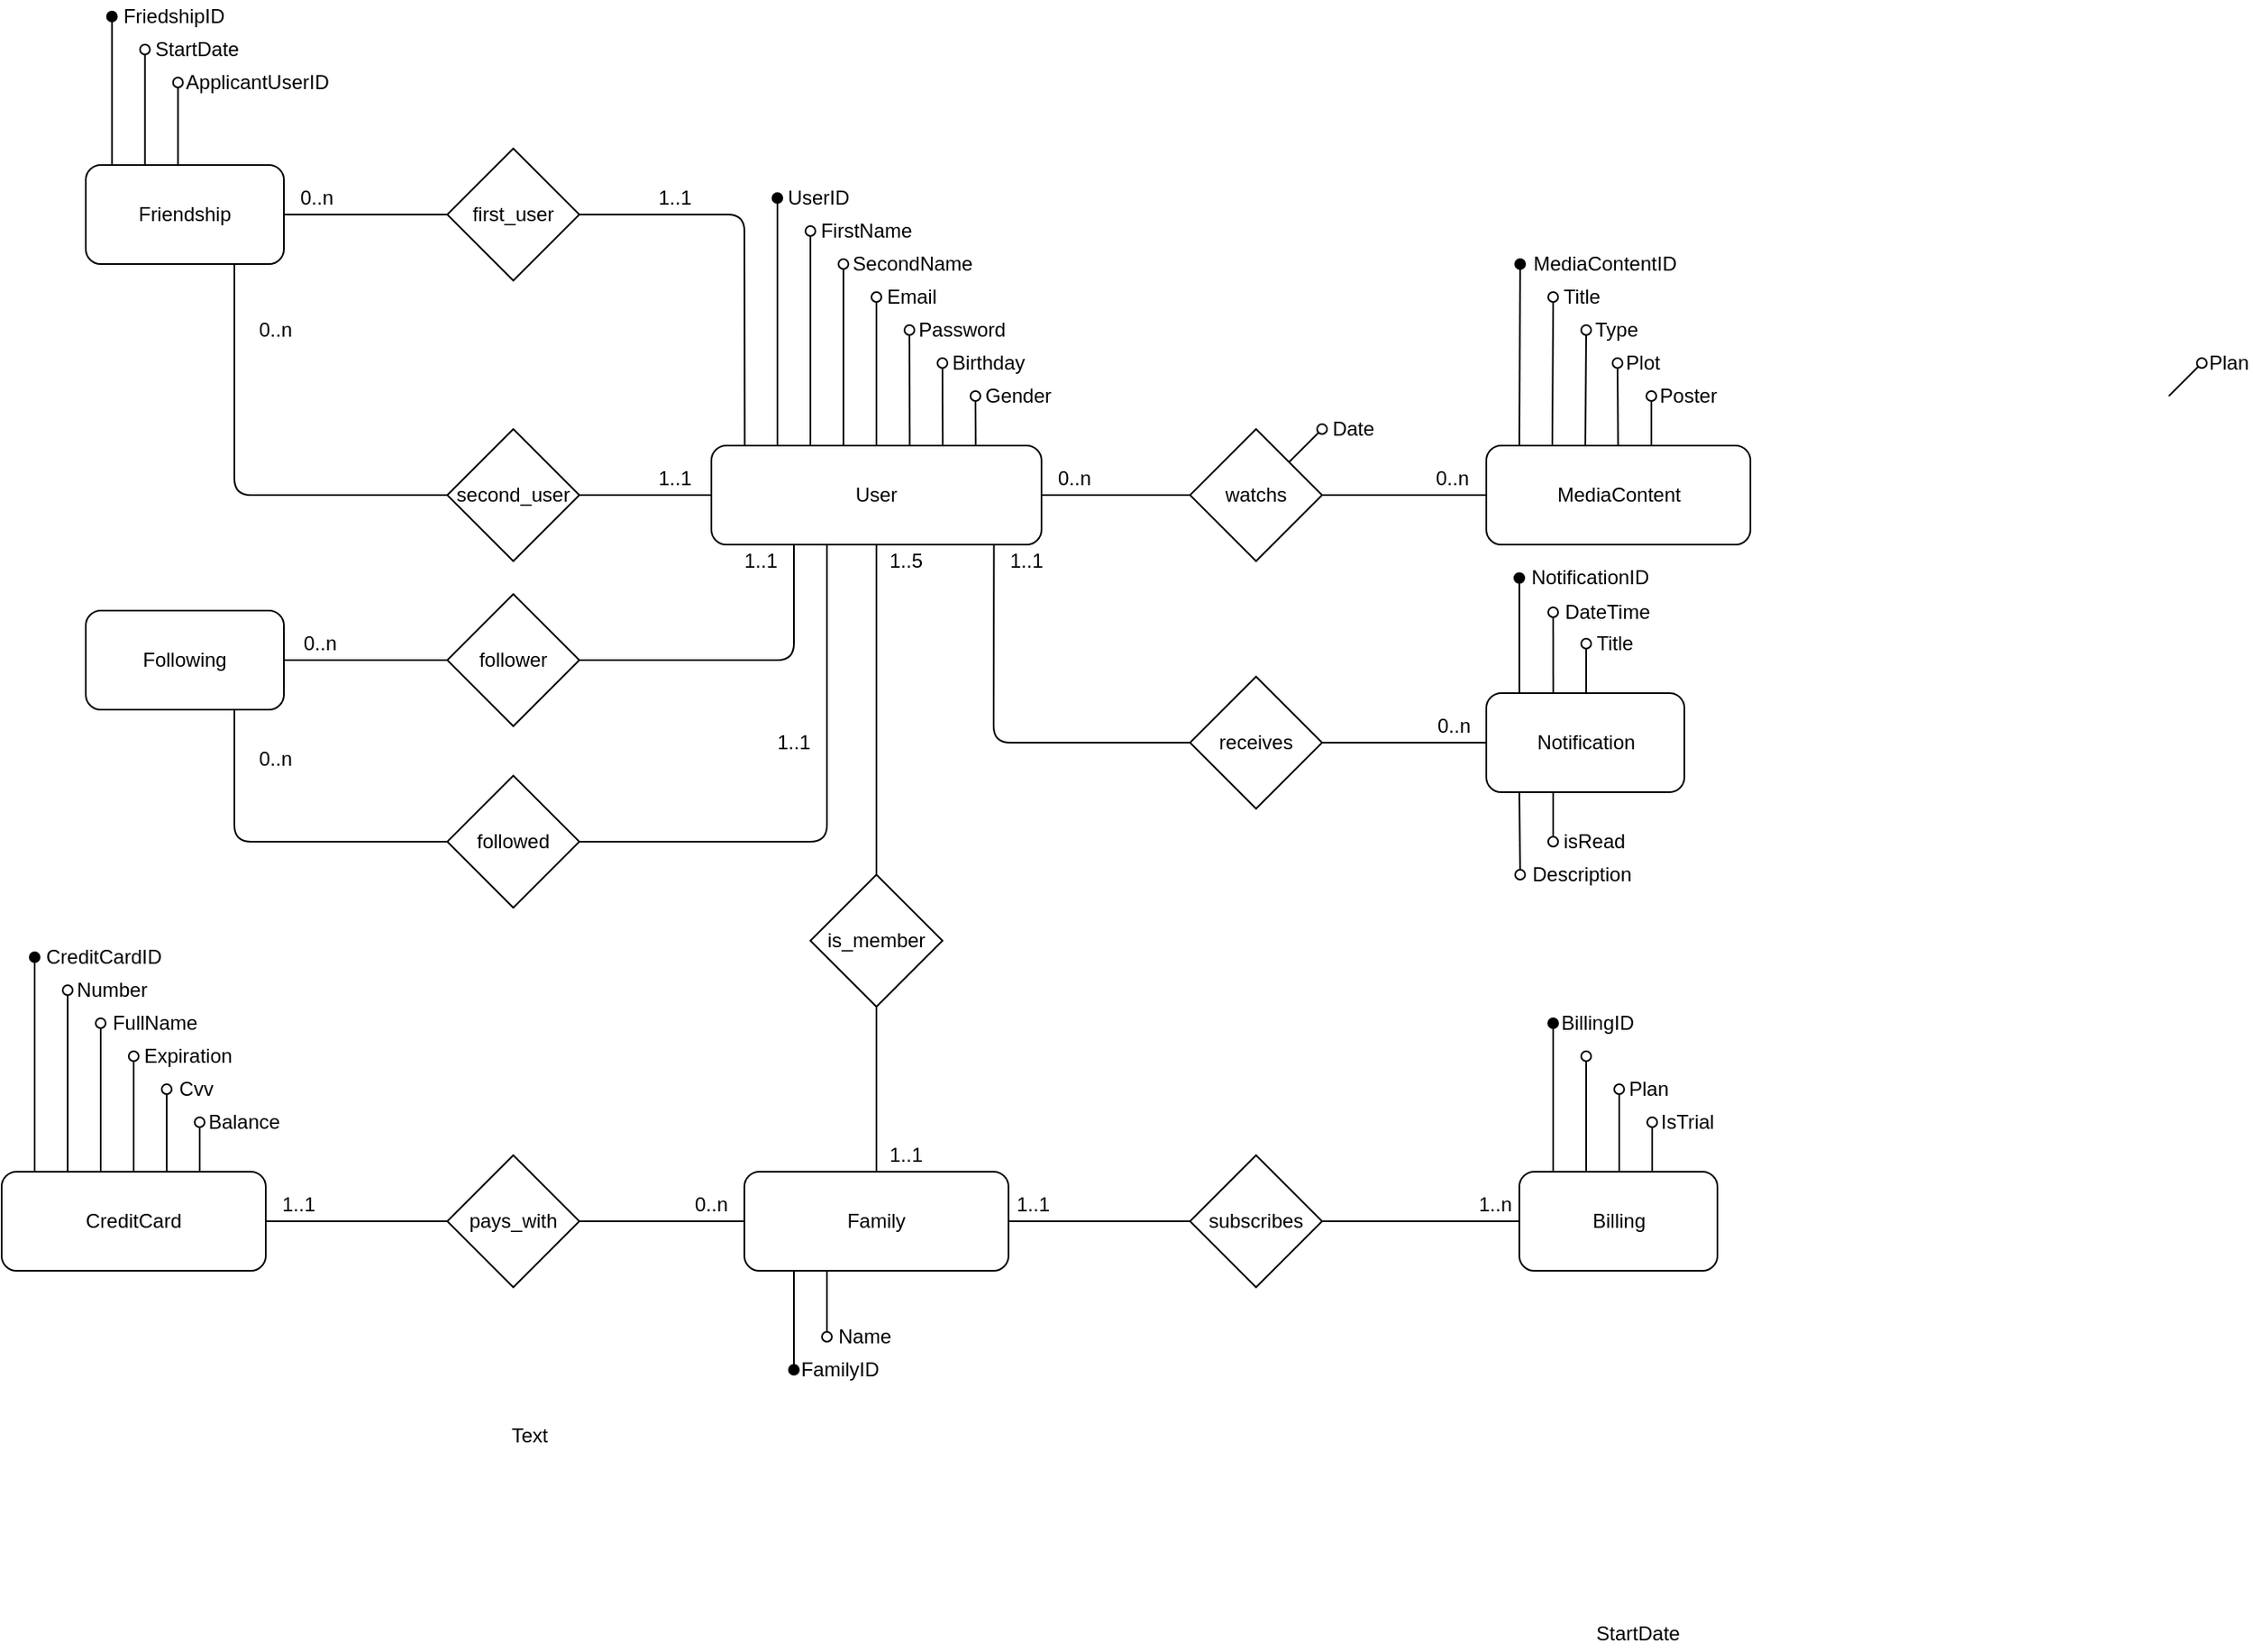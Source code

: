 <mxfile type="device" version="12.5.5"><diagram id="L1P09S_5hTDsqI9xaxgo" name="Page-1"><mxGraphModel grid="1" shadow="0" math="0" pageHeight="1169" pageWidth="827" pageScale="1" page="1" fold="1" arrows="1" connect="1" guides="1" gridSize="10" dy="1884" dx="2123" tooltips="1"><root><mxCell id="0"/><mxCell id="1" parent="0"/><mxCell id="2-4jXwVwvctBE40ZgtUO-1" value="User" parent="1" vertex="1" style="rounded=1;whiteSpace=wrap;html=1;"><mxGeometry as="geometry" height="60" width="200" x="-370" y="80"/></mxCell><mxCell id="2-4jXwVwvctBE40ZgtUO-2" value="" parent="1" style="endArrow=oval;html=1;endFill=1;" edge="1"><mxGeometry as="geometry" height="50" width="50" relative="1"><mxPoint as="sourcePoint" x="-330" y="80"/><mxPoint as="targetPoint" x="-330" y="-70"/></mxGeometry></mxCell><mxCell id="2-4jXwVwvctBE40ZgtUO-3" value="" parent="1" style="endArrow=oval;html=1;endFill=0;" edge="1"><mxGeometry as="geometry" height="50" width="50" relative="1"><mxPoint as="sourcePoint" x="-310" y="80"/><mxPoint as="targetPoint" x="-310" y="-50"/></mxGeometry></mxCell><mxCell id="2-4jXwVwvctBE40ZgtUO-4" value="UserID" parent="1" vertex="1" style="text;html=1;strokeColor=none;fillColor=none;align=center;verticalAlign=middle;whiteSpace=wrap;rounded=0;"><mxGeometry as="geometry" height="20" width="40" x="-325" y="-80"/></mxCell><mxCell id="2-4jXwVwvctBE40ZgtUO-6" value="FirstName" parent="1" vertex="1" style="text;html=1;strokeColor=none;fillColor=none;align=center;verticalAlign=middle;whiteSpace=wrap;rounded=0;"><mxGeometry as="geometry" height="20" width="60" x="-306" y="-60"/></mxCell><mxCell id="2-4jXwVwvctBE40ZgtUO-7" value="" parent="1" style="endArrow=oval;html=1;endFill=0;" edge="1"><mxGeometry as="geometry" height="50" width="50" relative="1"><mxPoint as="sourcePoint" x="-290" y="80"/><mxPoint as="targetPoint" x="-290" y="-30"/></mxGeometry></mxCell><mxCell id="2-4jXwVwvctBE40ZgtUO-8" value="SecondName" parent="1" vertex="1" style="text;html=1;strokeColor=none;fillColor=none;align=center;verticalAlign=middle;whiteSpace=wrap;rounded=0;"><mxGeometry as="geometry" height="20" width="76" x="-286" y="-40"/></mxCell><mxCell id="2-4jXwVwvctBE40ZgtUO-11" value="" parent="1" style="endArrow=oval;html=1;endFill=0;" edge="1"><mxGeometry as="geometry" height="50" width="50" relative="1"><mxPoint as="sourcePoint" x="-270" y="80"/><mxPoint as="targetPoint" x="-270" y="-10"/></mxGeometry></mxCell><mxCell id="2-4jXwVwvctBE40ZgtUO-12" value="" parent="1" style="endArrow=oval;html=1;endFill=0;" edge="1"><mxGeometry as="geometry" height="50" width="50" relative="1"><mxPoint as="sourcePoint" x="-249.83" y="80"/><mxPoint as="targetPoint" x="-250" y="10"/></mxGeometry></mxCell><mxCell id="2-4jXwVwvctBE40ZgtUO-13" value="" parent="1" style="endArrow=oval;html=1;endFill=0;" edge="1"><mxGeometry as="geometry" height="50" width="50" relative="1"><mxPoint as="sourcePoint" x="-229.83" y="80"/><mxPoint as="targetPoint" x="-230" y="30"/></mxGeometry></mxCell><mxCell id="2-4jXwVwvctBE40ZgtUO-14" value="" parent="1" style="endArrow=oval;html=1;endFill=0;" edge="1"><mxGeometry as="geometry" height="50" width="50" relative="1"><mxPoint as="sourcePoint" x="-209.83" y="80"/><mxPoint as="targetPoint" x="-210" y="50"/></mxGeometry></mxCell><mxCell id="2-4jXwVwvctBE40ZgtUO-15" value="Email" parent="1" vertex="1" style="text;html=1;strokeColor=none;fillColor=none;align=center;verticalAlign=middle;whiteSpace=wrap;rounded=0;"><mxGeometry as="geometry" height="20" width="37" x="-267" y="-20"/></mxCell><mxCell id="2-4jXwVwvctBE40ZgtUO-16" value="Birthday" parent="1" vertex="1" style="text;html=1;strokeColor=none;fillColor=none;align=center;verticalAlign=middle;whiteSpace=wrap;rounded=0;"><mxGeometry as="geometry" height="20" width="44" x="-224" y="20"/></mxCell><mxCell id="2-4jXwVwvctBE40ZgtUO-17" value="Gender" parent="1" vertex="1" style="text;html=1;strokeColor=none;fillColor=none;align=center;verticalAlign=middle;whiteSpace=wrap;rounded=0;"><mxGeometry as="geometry" height="20" width="40" x="-203.76" y="40"/></mxCell><mxCell id="2-4jXwVwvctBE40ZgtUO-18" value="Password" parent="1" vertex="1" style="text;html=1;strokeColor=none;fillColor=none;align=center;verticalAlign=middle;whiteSpace=wrap;rounded=0;"><mxGeometry as="geometry" height="20" width="54" x="-245"/></mxCell><mxCell id="2-4jXwVwvctBE40ZgtUO-20" value="CreditCard" parent="1" vertex="1" style="rounded=1;whiteSpace=wrap;html=1;"><mxGeometry as="geometry" height="60" width="160" x="-800" y="520"/></mxCell><mxCell id="2-4jXwVwvctBE40ZgtUO-21" source="2-4jXwVwvctBE40ZgtUO-20" value="" parent="1" style="endArrow=oval;html=1;endFill=0;exitX=0.25;exitY=0;exitDx=0;exitDy=0;" edge="1"><mxGeometry as="geometry" height="50" width="50" relative="1"><mxPoint as="sourcePoint" x="-760" y="500"/><mxPoint as="targetPoint" x="-760" y="410"/></mxGeometry></mxCell><mxCell id="2-4jXwVwvctBE40ZgtUO-22" value="Number" parent="1" vertex="1" style="text;html=1;strokeColor=none;fillColor=none;align=center;verticalAlign=middle;whiteSpace=wrap;rounded=0;"><mxGeometry as="geometry" height="20" width="46" x="-756" y="400"/></mxCell><mxCell id="2-4jXwVwvctBE40ZgtUO-23" source="2-4jXwVwvctBE40ZgtUO-20" value="" parent="1" style="endArrow=oval;html=1;endFill=0;exitX=0.375;exitY=0;exitDx=0;exitDy=0;exitPerimeter=0;" edge="1"><mxGeometry as="geometry" height="50" width="50" relative="1"><mxPoint as="sourcePoint" x="-740" y="500"/><mxPoint as="targetPoint" x="-740" y="430"/></mxGeometry></mxCell><mxCell id="2-4jXwVwvctBE40ZgtUO-25" value="FullName" parent="1" vertex="1" style="text;html=1;strokeColor=none;fillColor=none;align=center;verticalAlign=middle;whiteSpace=wrap;rounded=0;"><mxGeometry as="geometry" height="20" width="58" x="-736" y="420"/></mxCell><mxCell id="2-4jXwVwvctBE40ZgtUO-26" source="2-4jXwVwvctBE40ZgtUO-20" value="" parent="1" style="endArrow=oval;html=1;endFill=0;exitX=0.5;exitY=0;exitDx=0;exitDy=0;" edge="1"><mxGeometry as="geometry" height="50" width="50" relative="1"><mxPoint as="sourcePoint" x="-720" y="500"/><mxPoint as="targetPoint" x="-720" y="450"/></mxGeometry></mxCell><mxCell id="2-4jXwVwvctBE40ZgtUO-28" value="Expiration" parent="1" vertex="1" style="text;html=1;strokeColor=none;fillColor=none;align=center;verticalAlign=middle;whiteSpace=wrap;rounded=0;"><mxGeometry as="geometry" height="20" width="58" x="-716" y="440"/></mxCell><mxCell id="2-4jXwVwvctBE40ZgtUO-29" source="2-4jXwVwvctBE40ZgtUO-20" value="" parent="1" style="endArrow=oval;html=1;endFill=0;exitX=0.625;exitY=0;exitDx=0;exitDy=0;exitPerimeter=0;" edge="1"><mxGeometry as="geometry" height="50" width="50" relative="1"><mxPoint as="sourcePoint" x="-700" y="500"/><mxPoint as="targetPoint" x="-700" y="470"/></mxGeometry></mxCell><mxCell id="2-4jXwVwvctBE40ZgtUO-30" value="Cvv" parent="1" vertex="1" style="text;html=1;strokeColor=none;fillColor=none;align=center;verticalAlign=middle;whiteSpace=wrap;rounded=0;"><mxGeometry as="geometry" height="20" width="30" x="-697" y="460"/></mxCell><mxCell id="2-4jXwVwvctBE40ZgtUO-31" value="subscribes" parent="1" vertex="1" style="rhombus;whiteSpace=wrap;html=1;"><mxGeometry as="geometry" height="80" width="80" x="-80" y="510"/></mxCell><mxCell id="2-4jXwVwvctBE40ZgtUO-32" source="2-4jXwVwvctBE40ZgtUO-45" value="" parent="1" style="endArrow=none;html=1;entryX=0;entryY=0.5;entryDx=0;entryDy=0;exitX=0;exitY=1;exitDx=0;exitDy=0;" edge="1" target="2-4jXwVwvctBE40ZgtUO-31"><mxGeometry as="geometry" height="50" width="50" relative="1"><mxPoint as="sourcePoint" x="-140" y="600"/><mxPoint as="targetPoint" x="20" y="590"/></mxGeometry></mxCell><mxCell id="2-4jXwVwvctBE40ZgtUO-33" source="2-4jXwVwvctBE40ZgtUO-31" value="" parent="1" style="endArrow=none;html=1;exitX=1;exitY=0.5;exitDx=0;exitDy=0;entryX=0;entryY=0.5;entryDx=0;entryDy=0;" edge="1" target="2-4jXwVwvctBE40ZgtUO-43"><mxGeometry as="geometry" height="50" width="50" relative="1"><mxPoint as="sourcePoint" x="40" y="660"/><mxPoint as="targetPoint" x="330" y="660"/></mxGeometry></mxCell><mxCell id="2-4jXwVwvctBE40ZgtUO-35" value="" parent="1" style="endArrow=oval;html=1;endFill=0;" edge="1"><mxGeometry as="geometry" height="50" width="50" relative="1"><mxPoint as="sourcePoint" x="513" y="50"/><mxPoint as="targetPoint" x="533" y="30"/></mxGeometry></mxCell><mxCell id="2-4jXwVwvctBE40ZgtUO-36" value="Plan" parent="1" vertex="1" style="text;html=1;strokeColor=none;fillColor=none;align=center;verticalAlign=middle;whiteSpace=wrap;rounded=0;"><mxGeometry as="geometry" height="20" width="27" x="536" y="20"/></mxCell><mxCell id="2-4jXwVwvctBE40ZgtUO-43" value="Billing" parent="1" vertex="1" style="rounded=1;whiteSpace=wrap;html=1;"><mxGeometry as="geometry" height="60" width="120" x="119.5" y="520"/></mxCell><mxCell id="2-4jXwVwvctBE40ZgtUO-44" value="1..n" parent="1" vertex="1" style="text;html=1;strokeColor=none;fillColor=none;align=center;verticalAlign=middle;whiteSpace=wrap;rounded=0;"><mxGeometry as="geometry" height="20" width="30" x="89.5" y="530"/></mxCell><mxCell id="2-4jXwVwvctBE40ZgtUO-45" value="1..1" parent="1" vertex="1" style="text;html=1;strokeColor=none;fillColor=none;align=center;verticalAlign=middle;whiteSpace=wrap;rounded=0;"><mxGeometry as="geometry" height="20" width="30" x="-190" y="530"/></mxCell><mxCell id="2-4jXwVwvctBE40ZgtUO-46" value="" parent="1" style="endArrow=oval;html=1;endFill=1;" edge="1"><mxGeometry as="geometry" height="50" width="50" relative="1"><mxPoint as="sourcePoint" x="140" y="520"/><mxPoint as="targetPoint" x="140" y="430"/></mxGeometry></mxCell><mxCell id="2-4jXwVwvctBE40ZgtUO-47" value="BillingID" parent="1" vertex="1" style="text;html=1;strokeColor=none;fillColor=none;align=center;verticalAlign=middle;whiteSpace=wrap;rounded=0;"><mxGeometry as="geometry" height="20" width="46" x="144" y="420"/></mxCell><mxCell id="2-4jXwVwvctBE40ZgtUO-48" value="" parent="1" style="endArrow=oval;html=1;endFill=0;" edge="1"><mxGeometry as="geometry" height="50" width="50" relative="1"><mxPoint as="sourcePoint" x="160" y="520"/><mxPoint as="targetPoint" x="160" y="450"/></mxGeometry></mxCell><mxCell id="2-4jXwVwvctBE40ZgtUO-49" value="Plan" parent="1" vertex="1" style="text;html=1;strokeColor=none;fillColor=none;align=center;verticalAlign=middle;whiteSpace=wrap;rounded=0;"><mxGeometry as="geometry" height="20" width="26" x="185" y="460"/></mxCell><mxCell id="2-4jXwVwvctBE40ZgtUO-50" value="" parent="1" style="endArrow=oval;html=1;endFill=0;" edge="1"><mxGeometry as="geometry" height="50" width="50" relative="1"><mxPoint as="sourcePoint" x="180" y="520"/><mxPoint as="targetPoint" x="180" y="470"/></mxGeometry></mxCell><mxCell id="2-4jXwVwvctBE40ZgtUO-51" value="StartDate" parent="1" vertex="1" style="text;html=1;strokeColor=none;fillColor=none;align=center;verticalAlign=middle;whiteSpace=wrap;rounded=0;"><mxGeometry as="geometry" height="20" width="55" x="164" y="790"/></mxCell><mxCell id="2-4jXwVwvctBE40ZgtUO-52" value="" parent="1" style="endArrow=oval;html=1;endFill=0;" edge="1"><mxGeometry as="geometry" height="50" width="50" relative="1"><mxPoint as="sourcePoint" x="200" y="520"/><mxPoint as="targetPoint" x="200" y="490"/></mxGeometry></mxCell><mxCell id="2-4jXwVwvctBE40ZgtUO-53" value="IsTrial" parent="1" vertex="1" style="text;html=1;strokeColor=none;fillColor=none;align=center;verticalAlign=middle;whiteSpace=wrap;rounded=0;"><mxGeometry as="geometry" height="20" width="37" x="203" y="480"/></mxCell><mxCell id="2-4jXwVwvctBE40ZgtUO-54" value="pays_with" parent="1" vertex="1" style="rhombus;whiteSpace=wrap;html=1;"><mxGeometry as="geometry" height="80" width="80" x="-530" y="510"/></mxCell><mxCell id="2-4jXwVwvctBE40ZgtUO-55" source="2-4jXwVwvctBE40ZgtUO-20" value="" parent="1" style="endArrow=none;html=1;exitX=1;exitY=0.5;exitDx=0;exitDy=0;entryX=0;entryY=0.5;entryDx=0;entryDy=0;" edge="1" target="2-4jXwVwvctBE40ZgtUO-54"><mxGeometry as="geometry" height="50" width="50" relative="1"><mxPoint as="sourcePoint" x="-600" y="670"/><mxPoint as="targetPoint" x="-550" y="620"/></mxGeometry></mxCell><mxCell id="2-4jXwVwvctBE40ZgtUO-56" source="2-4jXwVwvctBE40ZgtUO-54" value="" parent="1" style="endArrow=none;html=1;exitX=1;exitY=0.5;exitDx=0;exitDy=0;entryX=1;entryY=1;entryDx=0;entryDy=0;" edge="1" target="2-4jXwVwvctBE40ZgtUO-59"><mxGeometry as="geometry" height="50" width="50" relative="1"><mxPoint as="sourcePoint" x="-440" y="640"/><mxPoint as="targetPoint" x="-430" y="590"/></mxGeometry></mxCell><mxCell id="2-4jXwVwvctBE40ZgtUO-57" value="1..1" parent="1" vertex="1" style="text;html=1;strokeColor=none;fillColor=none;align=center;verticalAlign=middle;whiteSpace=wrap;rounded=0;"><mxGeometry as="geometry" height="20" width="40" x="-640" y="530"/></mxCell><mxCell id="2-4jXwVwvctBE40ZgtUO-59" value="0..n" parent="1" vertex="1" style="text;html=1;strokeColor=none;fillColor=none;align=center;verticalAlign=middle;whiteSpace=wrap;rounded=0;"><mxGeometry as="geometry" height="20" width="40" x="-390" y="530"/></mxCell><mxCell id="iwlyGIlULVPHcYaXjed1-1" value="Family" parent="1" vertex="1" style="rounded=1;whiteSpace=wrap;html=1;"><mxGeometry as="geometry" height="60" width="160" x="-350" y="520"/></mxCell><mxCell id="iwlyGIlULVPHcYaXjed1-2" value="" parent="1" style="endArrow=none;html=1;endFill=0;startArrow=oval;startFill=1;" edge="1"><mxGeometry as="geometry" height="50" width="50" relative="1"><mxPoint as="sourcePoint" x="-320" y="640"/><mxPoint as="targetPoint" x="-320" y="580"/></mxGeometry></mxCell><mxCell id="iwlyGIlULVPHcYaXjed1-3" value="FamilyID" parent="1" vertex="1" style="text;html=1;strokeColor=none;fillColor=none;align=center;verticalAlign=middle;whiteSpace=wrap;rounded=0;"><mxGeometry as="geometry" height="20" width="56" x="-320" y="630"/></mxCell><mxCell id="iwlyGIlULVPHcYaXjed1-4" value="" parent="1" style="endArrow=none;html=1;endFill=0;startArrow=oval;startFill=0;" edge="1"><mxGeometry as="geometry" height="50" width="50" relative="1"><mxPoint as="sourcePoint" x="-300" y="620"/><mxPoint as="targetPoint" x="-300" y="580"/></mxGeometry></mxCell><mxCell id="iwlyGIlULVPHcYaXjed1-5" value="Name" parent="1" vertex="1" style="text;html=1;strokeColor=none;fillColor=none;align=center;verticalAlign=middle;whiteSpace=wrap;rounded=0;"><mxGeometry as="geometry" height="20" width="46" x="-300" y="610"/></mxCell><mxCell id="iwlyGIlULVPHcYaXjed1-6" value="is_member" parent="1" vertex="1" style="rhombus;whiteSpace=wrap;html=1;"><mxGeometry as="geometry" height="80" width="80" x="-310" y="340"/></mxCell><mxCell id="iwlyGIlULVPHcYaXjed1-7" source="iwlyGIlULVPHcYaXjed1-6" value="" parent="1" style="endArrow=none;html=1;entryX=0.5;entryY=1;entryDx=0;entryDy=0;exitX=0.5;exitY=0;exitDx=0;exitDy=0;" edge="1" target="2-4jXwVwvctBE40ZgtUO-1"><mxGeometry as="geometry" height="50" width="50" relative="1"><mxPoint as="sourcePoint" x="-130" y="350"/><mxPoint as="targetPoint" x="-80" y="300"/></mxGeometry></mxCell><mxCell id="iwlyGIlULVPHcYaXjed1-8" source="iwlyGIlULVPHcYaXjed1-1" value="" parent="1" style="endArrow=none;html=1;entryX=0.5;entryY=1;entryDx=0;entryDy=0;exitX=0.5;exitY=0;exitDx=0;exitDy=0;" edge="1" target="iwlyGIlULVPHcYaXjed1-6"><mxGeometry as="geometry" height="50" width="50" relative="1"><mxPoint as="sourcePoint" x="-150" y="400"/><mxPoint as="targetPoint" x="-100" y="350"/></mxGeometry></mxCell><mxCell id="iwlyGIlULVPHcYaXjed1-9" value="1..1" parent="1" vertex="1" style="text;html=1;strokeColor=none;fillColor=none;align=center;verticalAlign=middle;whiteSpace=wrap;rounded=0;"><mxGeometry as="geometry" height="20" width="30" x="-267" y="500"/></mxCell><mxCell id="iwlyGIlULVPHcYaXjed1-10" value="1..5" parent="1" vertex="1" style="text;html=1;strokeColor=none;fillColor=none;align=center;verticalAlign=middle;whiteSpace=wrap;rounded=0;"><mxGeometry as="geometry" height="20" width="30" x="-267" y="140"/></mxCell><mxCell id="5aN66x5eL9GdeBPAM2HW-1" value="" parent="1" style="endArrow=oval;html=1;endFill=1;" edge="1"><mxGeometry as="geometry" height="50" width="50" relative="1"><mxPoint as="sourcePoint" x="-780" y="520"/><mxPoint as="targetPoint" x="-780" y="390"/></mxGeometry></mxCell><mxCell id="5aN66x5eL9GdeBPAM2HW-2" value="CreditCardID" parent="1" vertex="1" style="text;html=1;strokeColor=none;fillColor=none;align=center;verticalAlign=middle;whiteSpace=wrap;rounded=0;"><mxGeometry as="geometry" height="20" width="76" x="-776" y="380"/></mxCell><mxCell id="5aN66x5eL9GdeBPAM2HW-3" value="" parent="1" style="endArrow=oval;html=1;endFill=0;exitX=0.625;exitY=0;exitDx=0;exitDy=0;exitPerimeter=0;" edge="1"><mxGeometry as="geometry" height="50" width="50" relative="1"><mxPoint as="sourcePoint" x="-680.03" y="520"/><mxPoint as="targetPoint" x="-680.03" y="490"/></mxGeometry></mxCell><mxCell id="5aN66x5eL9GdeBPAM2HW-4" value="Balance" parent="1" vertex="1" style="text;html=1;strokeColor=none;fillColor=none;align=center;verticalAlign=middle;whiteSpace=wrap;rounded=0;"><mxGeometry as="geometry" height="20" width="48" x="-677" y="480"/></mxCell><mxCell id="5aN66x5eL9GdeBPAM2HW-6" value="MediaContent" parent="1" vertex="1" style="rounded=1;whiteSpace=wrap;html=1;"><mxGeometry as="geometry" height="60" width="160" x="99.5" y="80"/></mxCell><mxCell id="5aN66x5eL9GdeBPAM2HW-15" value="" parent="1" style="endArrow=oval;html=1;endFill=1;" edge="1"><mxGeometry as="geometry" height="50" width="50" relative="1"><mxPoint as="sourcePoint" x="119.5" y="80"/><mxPoint as="targetPoint" x="120" y="-30"/></mxGeometry></mxCell><mxCell id="5aN66x5eL9GdeBPAM2HW-16" value="MediaContentID" parent="1" vertex="1" style="text;html=1;strokeColor=none;fillColor=none;align=center;verticalAlign=middle;whiteSpace=wrap;rounded=0;"><mxGeometry as="geometry" height="20" width="96.5" x="122.5" y="-40"/></mxCell><mxCell id="5aN66x5eL9GdeBPAM2HW-17" value="" parent="1" style="endArrow=oval;html=1;endFill=0;" edge="1"><mxGeometry as="geometry" height="50" width="50" relative="1"><mxPoint as="sourcePoint" x="139.5" y="80"/><mxPoint as="targetPoint" x="140" y="-10"/></mxGeometry></mxCell><mxCell id="5aN66x5eL9GdeBPAM2HW-18" value="Type" parent="1" vertex="1" style="text;html=1;strokeColor=none;fillColor=none;align=center;verticalAlign=middle;whiteSpace=wrap;rounded=0;"><mxGeometry as="geometry" height="20" width="28.5" x="164"/></mxCell><mxCell id="5aN66x5eL9GdeBPAM2HW-19" value="" parent="1" style="endArrow=oval;html=1;endFill=0;" edge="1"><mxGeometry as="geometry" height="50" width="50" relative="1"><mxPoint as="sourcePoint" x="159.5" y="80"/><mxPoint as="targetPoint" x="160" y="10"/></mxGeometry></mxCell><mxCell id="5aN66x5eL9GdeBPAM2HW-20" value="Title" parent="1" vertex="1" style="text;html=1;strokeColor=none;fillColor=none;align=center;verticalAlign=middle;whiteSpace=wrap;rounded=0;"><mxGeometry as="geometry" height="20" width="26.5" x="144" y="-20"/></mxCell><mxCell id="5aN66x5eL9GdeBPAM2HW-21" value="" parent="1" style="endArrow=oval;html=1;endFill=0;" edge="1"><mxGeometry as="geometry" height="50" width="50" relative="1"><mxPoint as="sourcePoint" x="199.5" y="80"/><mxPoint as="targetPoint" x="199.5" y="50"/></mxGeometry></mxCell><mxCell id="5aN66x5eL9GdeBPAM2HW-22" value="Poster" parent="1" vertex="1" style="text;html=1;strokeColor=none;fillColor=none;align=center;verticalAlign=middle;whiteSpace=wrap;rounded=0;"><mxGeometry as="geometry" height="20" width="37.5" x="202.5" y="40"/></mxCell><mxCell id="5aN66x5eL9GdeBPAM2HW-23" value="" parent="1" style="endArrow=oval;html=1;endFill=0;" edge="1"><mxGeometry as="geometry" height="50" width="50" relative="1"><mxPoint as="sourcePoint" x="179.33" y="80"/><mxPoint as="targetPoint" x="179" y="30"/></mxGeometry></mxCell><mxCell id="5aN66x5eL9GdeBPAM2HW-24" value="Plot" parent="1" vertex="1" style="text;html=1;strokeColor=none;fillColor=none;align=center;verticalAlign=middle;whiteSpace=wrap;rounded=0;"><mxGeometry as="geometry" height="20" width="25" x="182" y="20"/></mxCell><mxCell id="TRpD3Uaqjmw3FwHSKE-C-1" value="watchs" parent="1" vertex="1" style="rhombus;whiteSpace=wrap;html=1;"><mxGeometry as="geometry" height="80" width="80" x="-80" y="70"/></mxCell><mxCell id="TRpD3Uaqjmw3FwHSKE-C-2" source="2-4jXwVwvctBE40ZgtUO-1" value="" parent="1" style="endArrow=none;html=1;exitX=1;exitY=0.5;exitDx=0;exitDy=0;entryX=0;entryY=0.5;entryDx=0;entryDy=0;" edge="1" target="TRpD3Uaqjmw3FwHSKE-C-1"><mxGeometry as="geometry" height="50" width="50" relative="1"><mxPoint as="sourcePoint" x="-90" y="220"/><mxPoint as="targetPoint" x="-40" y="170"/></mxGeometry></mxCell><mxCell id="TRpD3Uaqjmw3FwHSKE-C-3" source="TRpD3Uaqjmw3FwHSKE-C-1" value="" parent="1" style="endArrow=none;html=1;exitX=1;exitY=0.5;exitDx=0;exitDy=0;entryX=0;entryY=0.5;entryDx=0;entryDy=0;" edge="1" target="5aN66x5eL9GdeBPAM2HW-6"><mxGeometry as="geometry" height="50" width="50" relative="1"><mxPoint as="sourcePoint" x="-10" y="260"/><mxPoint as="targetPoint" x="40" y="210"/></mxGeometry></mxCell><mxCell id="TRpD3Uaqjmw3FwHSKE-C-4" value="0..n" parent="1" vertex="1" style="text;html=1;strokeColor=none;fillColor=none;align=center;verticalAlign=middle;whiteSpace=wrap;rounded=0;"><mxGeometry as="geometry" height="20" width="40" x="-170" y="90"/></mxCell><mxCell id="TRpD3Uaqjmw3FwHSKE-C-5" value="0..n" parent="1" vertex="1" style="text;html=1;strokeColor=none;fillColor=none;align=center;verticalAlign=middle;whiteSpace=wrap;rounded=0;"><mxGeometry as="geometry" height="20" width="40" x="59" y="90"/></mxCell><mxCell id="TRpD3Uaqjmw3FwHSKE-C-8" source="TRpD3Uaqjmw3FwHSKE-C-1" value="" parent="1" style="endArrow=oval;html=1;endFill=0;exitX=1;exitY=0;exitDx=0;exitDy=0;" edge="1"><mxGeometry as="geometry" height="50" width="50" relative="1"><mxPoint as="sourcePoint" x="-10.0" y="90"/><mxPoint as="targetPoint" y="70"/></mxGeometry></mxCell><mxCell id="TRpD3Uaqjmw3FwHSKE-C-9" value="Date" parent="1" vertex="1" style="text;html=1;strokeColor=none;fillColor=none;align=center;verticalAlign=middle;whiteSpace=wrap;rounded=0;"><mxGeometry as="geometry" height="20" width="30" x="4" y="60"/></mxCell><mxCell id="TRpD3Uaqjmw3FwHSKE-C-17" value="Friendship" parent="1" vertex="1" style="rounded=1;whiteSpace=wrap;html=1;"><mxGeometry as="geometry" height="60" width="120" x="-749" y="-90"/></mxCell><mxCell id="TRpD3Uaqjmw3FwHSKE-C-18" value="first_user" parent="1" vertex="1" style="rhombus;whiteSpace=wrap;html=1;"><mxGeometry as="geometry" height="80" width="80" x="-530" y="-100"/></mxCell><mxCell id="TRpD3Uaqjmw3FwHSKE-C-19" source="TRpD3Uaqjmw3FwHSKE-C-17" value="" parent="1" style="endArrow=none;html=1;exitX=1;exitY=0.5;exitDx=0;exitDy=0;entryX=0;entryY=0.5;entryDx=0;entryDy=0;" edge="1" target="TRpD3Uaqjmw3FwHSKE-C-18"><mxGeometry as="geometry" height="50" width="50" relative="1"><mxPoint as="sourcePoint" x="-582" y="50"/><mxPoint as="targetPoint" x="-532" y="-60"/></mxGeometry></mxCell><mxCell id="TRpD3Uaqjmw3FwHSKE-C-21" source="TRpD3Uaqjmw3FwHSKE-C-18" value="" parent="1" style="endArrow=none;html=1;entryX=0.101;entryY=0;entryDx=0;entryDy=0;entryPerimeter=0;exitX=1;exitY=0.5;exitDx=0;exitDy=0;" edge="1" target="2-4jXwVwvctBE40ZgtUO-1"><mxGeometry as="geometry" height="50" width="50" relative="1"><mxPoint as="sourcePoint" x="-450"/><mxPoint as="targetPoint" x="-372"/><Array as="points"><mxPoint x="-350" y="-60"/></Array></mxGeometry></mxCell><mxCell id="TRpD3Uaqjmw3FwHSKE-C-22" value="0..n" parent="1" vertex="1" style="text;html=1;strokeColor=none;fillColor=none;align=center;verticalAlign=middle;whiteSpace=wrap;rounded=0;"><mxGeometry as="geometry" height="20" width="40" x="-629" y="-80"/></mxCell><mxCell id="TRpD3Uaqjmw3FwHSKE-C-23" value="1..1" parent="1" vertex="1" style="text;html=1;strokeColor=none;fillColor=none;align=center;verticalAlign=middle;whiteSpace=wrap;rounded=0;"><mxGeometry as="geometry" height="20" width="40" x="-412" y="-80"/></mxCell><mxCell id="TRpD3Uaqjmw3FwHSKE-C-24" value="" parent="1" style="endArrow=oval;html=1;endFill=1;" edge="1"><mxGeometry as="geometry" height="50" width="50" relative="1"><mxPoint as="sourcePoint" x="-733.17" y="-90"/><mxPoint as="targetPoint" x="-733.17" y="-180.0"/></mxGeometry></mxCell><mxCell id="TRpD3Uaqjmw3FwHSKE-C-25" value="FriedshipID" parent="1" vertex="1" style="text;html=1;strokeColor=none;fillColor=none;align=center;verticalAlign=middle;whiteSpace=wrap;rounded=0;"><mxGeometry as="geometry" height="20" width="67.17" x="-729.17" y="-190"/></mxCell><mxCell id="TRpD3Uaqjmw3FwHSKE-C-26" value="" parent="1" style="endArrow=oval;html=1;endFill=0;" edge="1"><mxGeometry as="geometry" height="50" width="50" relative="1"><mxPoint as="sourcePoint" x="-713.17" y="-90"/><mxPoint as="targetPoint" x="-713.17" y="-160.0"/></mxGeometry></mxCell><mxCell id="TRpD3Uaqjmw3FwHSKE-C-27" value="ApplicantUserID" parent="1" vertex="1" style="text;html=1;strokeColor=none;fillColor=none;align=center;verticalAlign=middle;whiteSpace=wrap;rounded=0;"><mxGeometry as="geometry" height="20" width="86.17" x="-688.17" y="-150"/></mxCell><mxCell id="TRpD3Uaqjmw3FwHSKE-C-28" value="" parent="1" style="endArrow=oval;html=1;endFill=0;" edge="1"><mxGeometry as="geometry" height="50" width="50" relative="1"><mxPoint as="sourcePoint" x="-693.17" y="-90"/><mxPoint as="targetPoint" x="-693.17" y="-140.0"/></mxGeometry></mxCell><mxCell id="TRpD3Uaqjmw3FwHSKE-C-29" value="StartDate" parent="1" vertex="1" style="text;html=1;strokeColor=none;fillColor=none;align=center;verticalAlign=middle;whiteSpace=wrap;rounded=0;"><mxGeometry as="geometry" height="20" width="55" x="-709.17" y="-170"/></mxCell><mxCell id="tSTBfTM7DXqQjI8-OK6j-3" value="Following" parent="1" vertex="1" style="rounded=1;whiteSpace=wrap;html=1;"><mxGeometry as="geometry" height="60" width="120" x="-749" y="180"/></mxCell><mxCell id="tSTBfTM7DXqQjI8-OK6j-4" value="follower" parent="1" vertex="1" style="rhombus;whiteSpace=wrap;html=1;"><mxGeometry as="geometry" height="80" width="80" x="-530" y="170"/></mxCell><mxCell id="tSTBfTM7DXqQjI8-OK6j-5" source="tSTBfTM7DXqQjI8-OK6j-3" value="" parent="1" style="endArrow=none;html=1;exitX=1;exitY=0.5;exitDx=0;exitDy=0;entryX=0;entryY=0.5;entryDx=0;entryDy=0;" edge="1" target="tSTBfTM7DXqQjI8-OK6j-4"><mxGeometry as="geometry" height="50" width="50" relative="1"><mxPoint as="sourcePoint" x="-550" y="330"/><mxPoint as="targetPoint" x="-500" y="280"/></mxGeometry></mxCell><mxCell id="tSTBfTM7DXqQjI8-OK6j-6" source="tSTBfTM7DXqQjI8-OK6j-4" value="" parent="1" style="endArrow=none;html=1;exitX=1;exitY=0.5;exitDx=0;exitDy=0;entryX=0.25;entryY=1;entryDx=0;entryDy=0;" edge="1" target="2-4jXwVwvctBE40ZgtUO-1"><mxGeometry as="geometry" height="50" width="50" relative="1"><mxPoint as="sourcePoint" x="-420" y="400"/><mxPoint as="targetPoint" x="-370" y="350"/><Array as="points"><mxPoint x="-320" y="210"/></Array></mxGeometry></mxCell><mxCell id="tSTBfTM7DXqQjI8-OK6j-9" value="0..n" parent="1" vertex="1" style="text;html=1;strokeColor=none;fillColor=none;align=center;verticalAlign=middle;whiteSpace=wrap;rounded=0;"><mxGeometry as="geometry" height="20" width="40" x="-627" y="190"/></mxCell><mxCell id="tSTBfTM7DXqQjI8-OK6j-10" value="1..1" parent="1" vertex="1" style="text;html=1;strokeColor=none;fillColor=none;align=center;verticalAlign=middle;whiteSpace=wrap;rounded=0;"><mxGeometry as="geometry" height="20" width="40" x="-360" y="140"/></mxCell><mxCell id="tSTBfTM7DXqQjI8-OK6j-11" value="second_user" parent="1" vertex="1" style="rhombus;whiteSpace=wrap;html=1;"><mxGeometry as="geometry" height="80" width="80" x="-530" y="70"/></mxCell><mxCell id="tSTBfTM7DXqQjI8-OK6j-12" source="TRpD3Uaqjmw3FwHSKE-C-17" value="" parent="1" style="endArrow=none;html=1;exitX=0.75;exitY=1;exitDx=0;exitDy=0;entryX=0;entryY=0.5;entryDx=0;entryDy=0;" edge="1" target="tSTBfTM7DXqQjI8-OK6j-11"><mxGeometry as="geometry" height="50" width="50" relative="1"><mxPoint as="sourcePoint" x="-600" y="90"/><mxPoint as="targetPoint" x="-550" y="40"/><Array as="points"><mxPoint x="-659" y="110"/></Array></mxGeometry></mxCell><mxCell id="tSTBfTM7DXqQjI8-OK6j-13" source="tSTBfTM7DXqQjI8-OK6j-11" value="" parent="1" style="endArrow=none;html=1;exitX=1;exitY=0.5;exitDx=0;exitDy=0;entryX=0;entryY=0.5;entryDx=0;entryDy=0;" edge="1" target="2-4jXwVwvctBE40ZgtUO-1"><mxGeometry as="geometry" height="50" width="50" relative="1"><mxPoint as="sourcePoint" x="-440" y="180"/><mxPoint as="targetPoint" x="-390" y="130"/></mxGeometry></mxCell><mxCell id="tSTBfTM7DXqQjI8-OK6j-14" value="0..n" parent="1" vertex="1" style="text;html=1;strokeColor=none;fillColor=none;align=center;verticalAlign=middle;whiteSpace=wrap;rounded=0;"><mxGeometry as="geometry" height="20" width="40" x="-654"/></mxCell><mxCell id="tSTBfTM7DXqQjI8-OK6j-15" value="1..1" parent="1" vertex="1" style="text;html=1;strokeColor=none;fillColor=none;align=center;verticalAlign=middle;whiteSpace=wrap;rounded=0;"><mxGeometry as="geometry" height="20" width="40" x="-412" y="90"/></mxCell><mxCell id="tSTBfTM7DXqQjI8-OK6j-16" value="followed" parent="1" vertex="1" style="rhombus;whiteSpace=wrap;html=1;"><mxGeometry as="geometry" height="80" width="80" x="-530" y="280"/></mxCell><mxCell id="tSTBfTM7DXqQjI8-OK6j-17" source="tSTBfTM7DXqQjI8-OK6j-3" value="" parent="1" style="endArrow=none;html=1;exitX=0.75;exitY=1;exitDx=0;exitDy=0;entryX=0;entryY=0.5;entryDx=0;entryDy=0;" edge="1" target="tSTBfTM7DXqQjI8-OK6j-16"><mxGeometry as="geometry" height="50" width="50" relative="1"><mxPoint as="sourcePoint" x="-600" y="350"/><mxPoint as="targetPoint" x="-550" y="300"/><Array as="points"><mxPoint x="-659" y="320"/></Array></mxGeometry></mxCell><mxCell id="tSTBfTM7DXqQjI8-OK6j-18" source="tSTBfTM7DXqQjI8-OK6j-16" value="" parent="1" style="endArrow=none;html=1;exitX=1;exitY=0.5;exitDx=0;exitDy=0;entryX=0.35;entryY=0.999;entryDx=0;entryDy=0;entryPerimeter=0;" edge="1" target="2-4jXwVwvctBE40ZgtUO-1"><mxGeometry as="geometry" height="50" width="50" relative="1"><mxPoint as="sourcePoint" x="-410" y="330"/><mxPoint as="targetPoint" x="-295" y="150"/><Array as="points"><mxPoint x="-300" y="320"/></Array></mxGeometry></mxCell><mxCell id="tSTBfTM7DXqQjI8-OK6j-19" value="0..n" parent="1" vertex="1" style="text;html=1;strokeColor=none;fillColor=none;align=center;verticalAlign=middle;whiteSpace=wrap;rounded=0;"><mxGeometry as="geometry" height="20" width="40" x="-654.17" y="260"/></mxCell><mxCell id="tSTBfTM7DXqQjI8-OK6j-20" value="1..1" parent="1" vertex="1" style="text;html=1;strokeColor=none;fillColor=none;align=center;verticalAlign=middle;whiteSpace=wrap;rounded=0;"><mxGeometry as="geometry" height="20" width="40" x="-340" y="250"/></mxCell><mxCell id="mZP4QMPXlHXR81YpE7UH-1" value="Notification" parent="1" vertex="1" style="rounded=1;whiteSpace=wrap;html=1;"><mxGeometry as="geometry" height="60" width="120" x="99.5" y="230"/></mxCell><mxCell id="mZP4QMPXlHXR81YpE7UH-2" value="receives" parent="1" vertex="1" style="rhombus;whiteSpace=wrap;html=1;"><mxGeometry as="geometry" height="80" width="80" x="-80" y="220"/></mxCell><mxCell id="mZP4QMPXlHXR81YpE7UH-3" source="2-4jXwVwvctBE40ZgtUO-1" value="" parent="1" style="endArrow=none;html=1;entryX=0;entryY=0.5;entryDx=0;entryDy=0;exitX=0.856;exitY=1.004;exitDx=0;exitDy=0;exitPerimeter=0;" edge="1" target="mZP4QMPXlHXR81YpE7UH-2"><mxGeometry as="geometry" height="50" width="50" relative="1"><mxPoint as="sourcePoint" x="-130" y="380"/><mxPoint as="targetPoint" x="-80" y="330"/><Array as="points"><mxPoint x="-199" y="260"/></Array></mxGeometry></mxCell><mxCell id="mZP4QMPXlHXR81YpE7UH-4" source="mZP4QMPXlHXR81YpE7UH-2" value="" parent="1" style="endArrow=none;html=1;exitX=1;exitY=0.5;exitDx=0;exitDy=0;entryX=0;entryY=0.5;entryDx=0;entryDy=0;" edge="1" target="mZP4QMPXlHXR81YpE7UH-1"><mxGeometry as="geometry" height="50" width="50" relative="1"><mxPoint as="sourcePoint" x="50" y="370"/><mxPoint as="targetPoint" x="100" y="320"/></mxGeometry></mxCell><mxCell id="mZP4QMPXlHXR81YpE7UH-5" value="Text" parent="1" vertex="1" style="text;html=1;strokeColor=none;fillColor=none;align=center;verticalAlign=middle;whiteSpace=wrap;rounded=0;"><mxGeometry as="geometry" height="20" width="40" x="-500" y="670"/></mxCell><mxCell id="mZP4QMPXlHXR81YpE7UH-6" value="1..1" parent="1" vertex="1" style="text;html=1;strokeColor=none;fillColor=none;align=center;verticalAlign=middle;whiteSpace=wrap;rounded=0;"><mxGeometry as="geometry" height="20" width="40" x="-199" y="140"/></mxCell><mxCell id="mZP4QMPXlHXR81YpE7UH-7" value="0..n" parent="1" vertex="1" style="text;html=1;strokeColor=none;fillColor=none;align=center;verticalAlign=middle;whiteSpace=wrap;rounded=0;"><mxGeometry as="geometry" height="20" width="40" x="60" y="240"/></mxCell><mxCell id="mZP4QMPXlHXR81YpE7UH-14" value="" parent="1" style="endArrow=oval;html=1;endFill=1;" edge="1"><mxGeometry as="geometry" height="50" width="50" relative="1"><mxPoint as="sourcePoint" x="119.5" y="230.28"/><mxPoint as="targetPoint" x="119.5" y="160.28"/></mxGeometry></mxCell><mxCell id="mZP4QMPXlHXR81YpE7UH-15" value="NotificationID" parent="1" vertex="1" style="text;html=1;strokeColor=none;fillColor=none;align=center;verticalAlign=middle;whiteSpace=wrap;rounded=0;"><mxGeometry as="geometry" height="20" width="76.5" x="123.5" y="150.28"/></mxCell><mxCell id="mZP4QMPXlHXR81YpE7UH-18" value="DateTime" parent="1" vertex="1" style="text;html=1;strokeColor=none;fillColor=none;align=center;verticalAlign=middle;whiteSpace=wrap;rounded=0;"><mxGeometry as="geometry" height="20" width="55.5" x="144.5" y="170.84"/></mxCell><mxCell id="mZP4QMPXlHXR81YpE7UH-19" source="mZP4QMPXlHXR81YpE7UH-1" value="" parent="1" style="endArrow=oval;html=1;endFill=0;exitX=0.338;exitY=-0.003;exitDx=0;exitDy=0;exitPerimeter=0;" edge="1"><mxGeometry as="geometry" height="50" width="50" relative="1"><mxPoint as="sourcePoint" x="140" y="220"/><mxPoint as="targetPoint" x="140" y="181"/></mxGeometry></mxCell><mxCell id="mZP4QMPXlHXR81YpE7UH-22" value="" parent="1" style="endArrow=oval;html=1;endFill=0;" edge="1"><mxGeometry as="geometry" height="50" width="50" relative="1"><mxPoint as="sourcePoint" x="160" y="230"/><mxPoint as="targetPoint" x="160" y="200"/></mxGeometry></mxCell><mxCell id="mZP4QMPXlHXR81YpE7UH-23" value="Title" parent="1" vertex="1" style="text;html=1;strokeColor=none;fillColor=none;align=center;verticalAlign=middle;whiteSpace=wrap;rounded=0;"><mxGeometry as="geometry" height="20" width="26.5" x="163.5" y="190"/></mxCell><mxCell id="uUsENUNOTOey4h8lfAfC-1" value="" parent="1" style="endArrow=none;html=1;endFill=0;startArrow=oval;startFill=0;" edge="1"><mxGeometry as="geometry" height="50" width="50" relative="1"><mxPoint as="sourcePoint" x="120" y="340"/><mxPoint as="targetPoint" x="119.5" y="290"/></mxGeometry></mxCell><mxCell id="uUsENUNOTOey4h8lfAfC-2" value="Description" parent="1" vertex="1" style="text;html=1;strokeColor=none;fillColor=none;align=center;verticalAlign=middle;whiteSpace=wrap;rounded=0;"><mxGeometry as="geometry" height="20" width="66.5" x="124" y="330"/></mxCell><mxCell id="uUsENUNOTOey4h8lfAfC-3" value="" parent="1" style="endArrow=none;html=1;endFill=0;startArrow=oval;startFill=0;" edge="1"><mxGeometry as="geometry" height="50" width="50" relative="1"><mxPoint as="sourcePoint" x="140" y="320"/><mxPoint as="targetPoint" x="140" y="290"/></mxGeometry></mxCell><mxCell id="uUsENUNOTOey4h8lfAfC-4" value="isRead" parent="1" vertex="1" style="text;html=1;strokeColor=none;fillColor=none;align=center;verticalAlign=middle;whiteSpace=wrap;rounded=0;"><mxGeometry as="geometry" height="20" width="43.75" x="143.25" y="310"/></mxCell></root></mxGraphModel></diagram></mxfile>